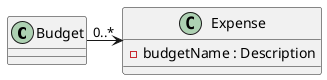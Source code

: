 @startuml

class Budget {
}

class Expense {
-budgetName : Description
}

Budget -right-> "0..*" Expense

@enduml
